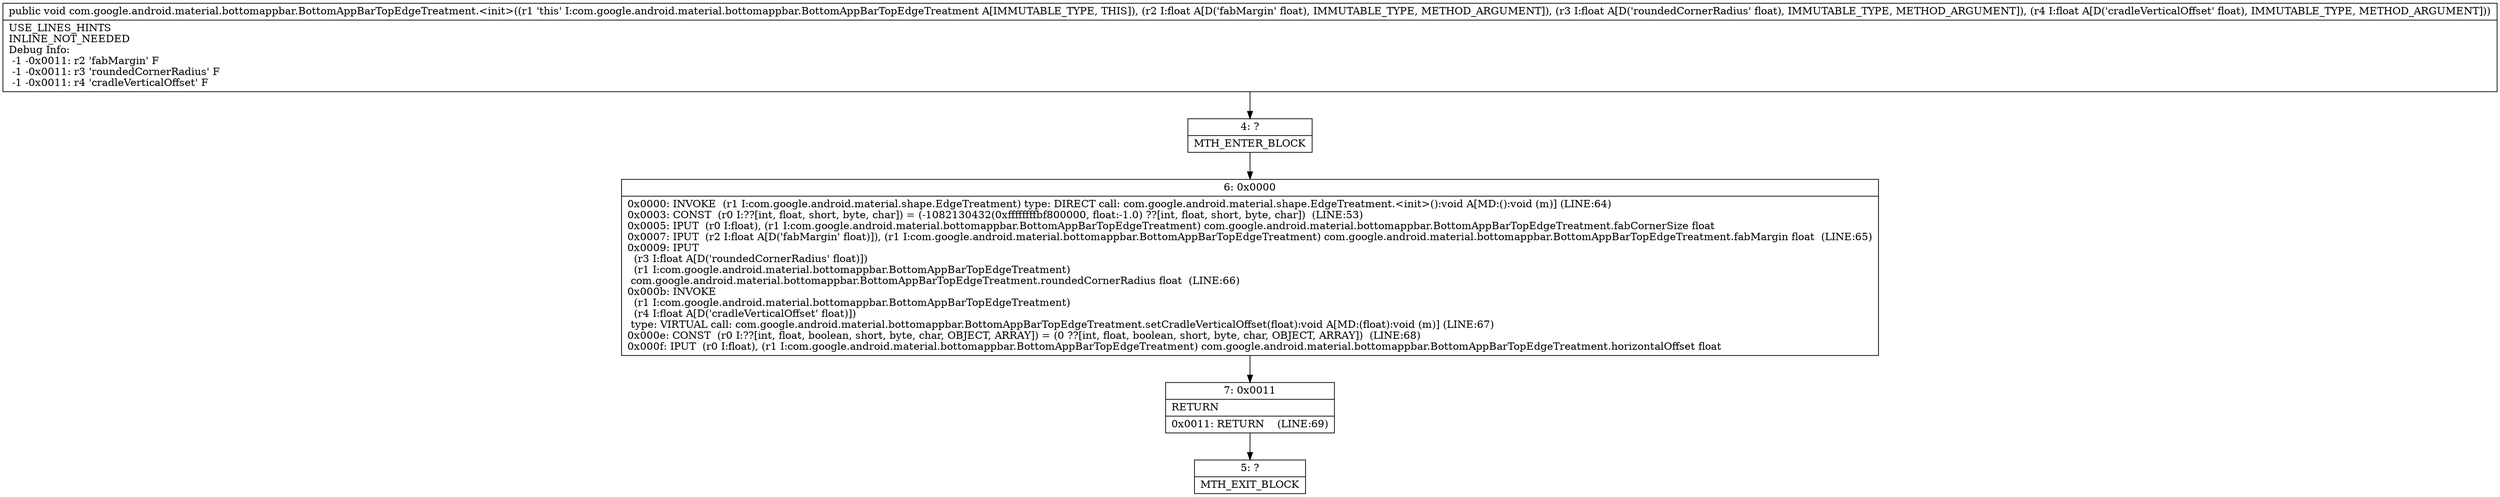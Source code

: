 digraph "CFG forcom.google.android.material.bottomappbar.BottomAppBarTopEdgeTreatment.\<init\>(FFF)V" {
Node_4 [shape=record,label="{4\:\ ?|MTH_ENTER_BLOCK\l}"];
Node_6 [shape=record,label="{6\:\ 0x0000|0x0000: INVOKE  (r1 I:com.google.android.material.shape.EdgeTreatment) type: DIRECT call: com.google.android.material.shape.EdgeTreatment.\<init\>():void A[MD:():void (m)] (LINE:64)\l0x0003: CONST  (r0 I:??[int, float, short, byte, char]) = (\-1082130432(0xffffffffbf800000, float:\-1.0) ??[int, float, short, byte, char])  (LINE:53)\l0x0005: IPUT  (r0 I:float), (r1 I:com.google.android.material.bottomappbar.BottomAppBarTopEdgeTreatment) com.google.android.material.bottomappbar.BottomAppBarTopEdgeTreatment.fabCornerSize float \l0x0007: IPUT  (r2 I:float A[D('fabMargin' float)]), (r1 I:com.google.android.material.bottomappbar.BottomAppBarTopEdgeTreatment) com.google.android.material.bottomappbar.BottomAppBarTopEdgeTreatment.fabMargin float  (LINE:65)\l0x0009: IPUT  \l  (r3 I:float A[D('roundedCornerRadius' float)])\l  (r1 I:com.google.android.material.bottomappbar.BottomAppBarTopEdgeTreatment)\l com.google.android.material.bottomappbar.BottomAppBarTopEdgeTreatment.roundedCornerRadius float  (LINE:66)\l0x000b: INVOKE  \l  (r1 I:com.google.android.material.bottomappbar.BottomAppBarTopEdgeTreatment)\l  (r4 I:float A[D('cradleVerticalOffset' float)])\l type: VIRTUAL call: com.google.android.material.bottomappbar.BottomAppBarTopEdgeTreatment.setCradleVerticalOffset(float):void A[MD:(float):void (m)] (LINE:67)\l0x000e: CONST  (r0 I:??[int, float, boolean, short, byte, char, OBJECT, ARRAY]) = (0 ??[int, float, boolean, short, byte, char, OBJECT, ARRAY])  (LINE:68)\l0x000f: IPUT  (r0 I:float), (r1 I:com.google.android.material.bottomappbar.BottomAppBarTopEdgeTreatment) com.google.android.material.bottomappbar.BottomAppBarTopEdgeTreatment.horizontalOffset float \l}"];
Node_7 [shape=record,label="{7\:\ 0x0011|RETURN\l|0x0011: RETURN    (LINE:69)\l}"];
Node_5 [shape=record,label="{5\:\ ?|MTH_EXIT_BLOCK\l}"];
MethodNode[shape=record,label="{public void com.google.android.material.bottomappbar.BottomAppBarTopEdgeTreatment.\<init\>((r1 'this' I:com.google.android.material.bottomappbar.BottomAppBarTopEdgeTreatment A[IMMUTABLE_TYPE, THIS]), (r2 I:float A[D('fabMargin' float), IMMUTABLE_TYPE, METHOD_ARGUMENT]), (r3 I:float A[D('roundedCornerRadius' float), IMMUTABLE_TYPE, METHOD_ARGUMENT]), (r4 I:float A[D('cradleVerticalOffset' float), IMMUTABLE_TYPE, METHOD_ARGUMENT]))  | USE_LINES_HINTS\lINLINE_NOT_NEEDED\lDebug Info:\l  \-1 \-0x0011: r2 'fabMargin' F\l  \-1 \-0x0011: r3 'roundedCornerRadius' F\l  \-1 \-0x0011: r4 'cradleVerticalOffset' F\l}"];
MethodNode -> Node_4;Node_4 -> Node_6;
Node_6 -> Node_7;
Node_7 -> Node_5;
}

